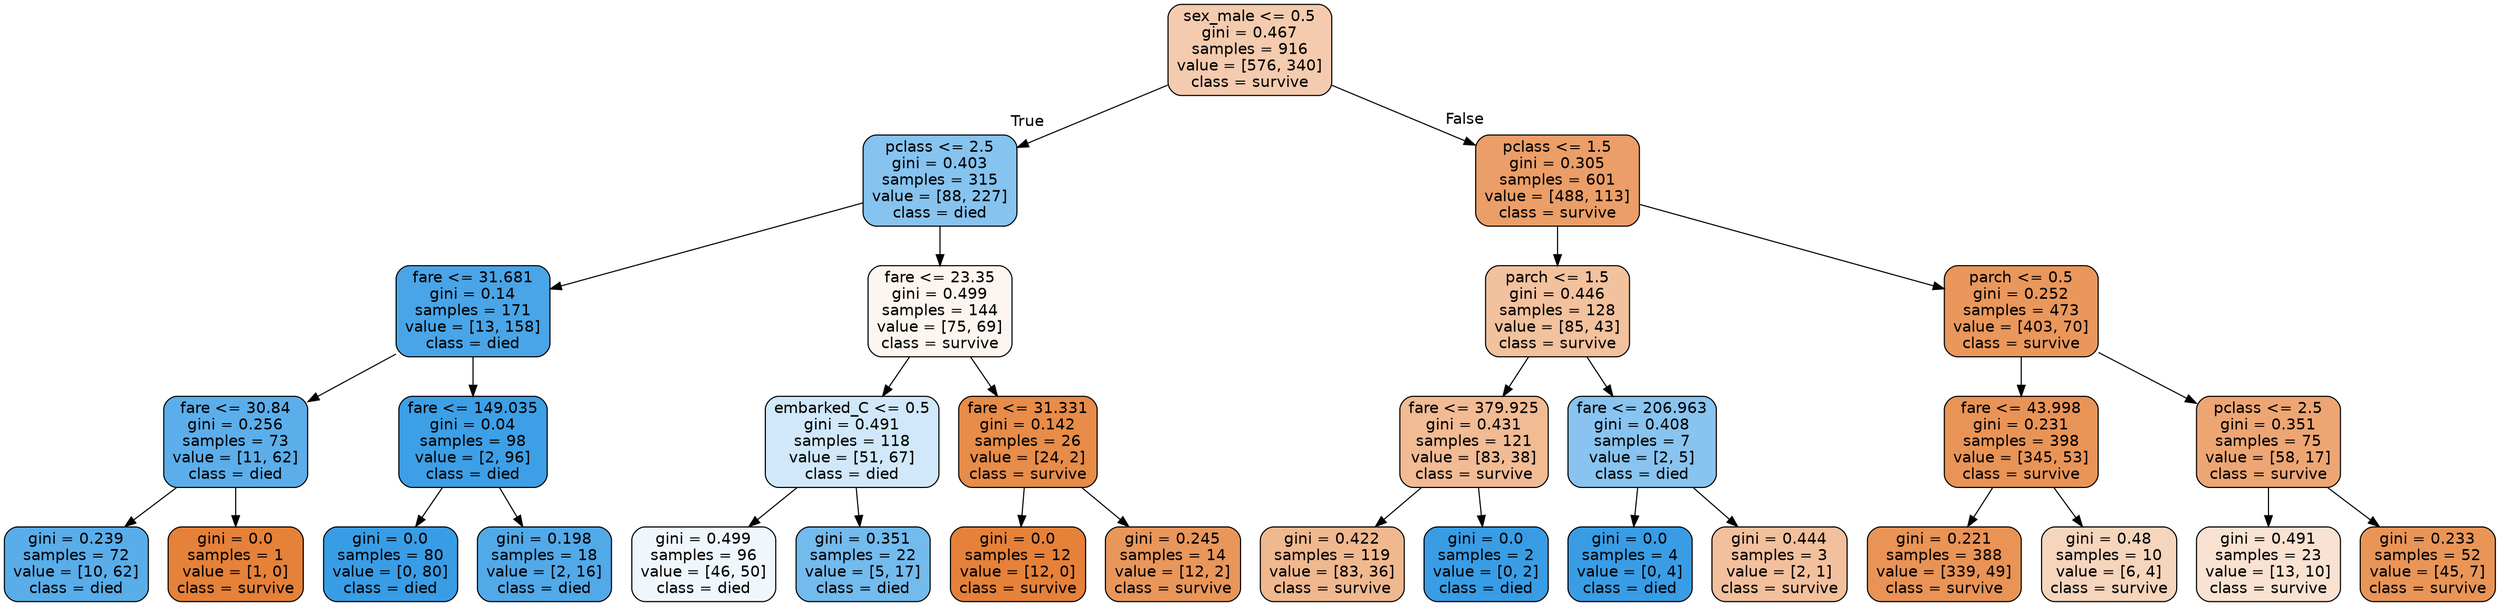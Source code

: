 digraph Tree {
node [shape=box, style="filled, rounded", color="black", fontname=helvetica] ;
edge [fontname=helvetica] ;
0 [label="sex_male <= 0.5\ngini = 0.467\nsamples = 916\nvalue = [576, 340]\nclass = survive", fillcolor="#f4cbae"] ;
1 [label="pclass <= 2.5\ngini = 0.403\nsamples = 315\nvalue = [88, 227]\nclass = died", fillcolor="#86c3ef"] ;
0 -> 1 [labeldistance=2.5, labelangle=45, headlabel="True"] ;
2 [label="fare <= 31.681\ngini = 0.14\nsamples = 171\nvalue = [13, 158]\nclass = died", fillcolor="#49a5e7"] ;
1 -> 2 ;
3 [label="fare <= 30.84\ngini = 0.256\nsamples = 73\nvalue = [11, 62]\nclass = died", fillcolor="#5caeea"] ;
2 -> 3 ;
4 [label="gini = 0.239\nsamples = 72\nvalue = [10, 62]\nclass = died", fillcolor="#59ade9"] ;
3 -> 4 ;
5 [label="gini = 0.0\nsamples = 1\nvalue = [1, 0]\nclass = survive", fillcolor="#e58139"] ;
3 -> 5 ;
6 [label="fare <= 149.035\ngini = 0.04\nsamples = 98\nvalue = [2, 96]\nclass = died", fillcolor="#3d9fe6"] ;
2 -> 6 ;
7 [label="gini = 0.0\nsamples = 80\nvalue = [0, 80]\nclass = died", fillcolor="#399de5"] ;
6 -> 7 ;
8 [label="gini = 0.198\nsamples = 18\nvalue = [2, 16]\nclass = died", fillcolor="#52a9e8"] ;
6 -> 8 ;
9 [label="fare <= 23.35\ngini = 0.499\nsamples = 144\nvalue = [75, 69]\nclass = survive", fillcolor="#fdf5ef"] ;
1 -> 9 ;
10 [label="embarked_C <= 0.5\ngini = 0.491\nsamples = 118\nvalue = [51, 67]\nclass = died", fillcolor="#d0e8f9"] ;
9 -> 10 ;
11 [label="gini = 0.499\nsamples = 96\nvalue = [46, 50]\nclass = died", fillcolor="#eff7fd"] ;
10 -> 11 ;
12 [label="gini = 0.351\nsamples = 22\nvalue = [5, 17]\nclass = died", fillcolor="#73baed"] ;
10 -> 12 ;
13 [label="fare <= 31.331\ngini = 0.142\nsamples = 26\nvalue = [24, 2]\nclass = survive", fillcolor="#e78c49"] ;
9 -> 13 ;
14 [label="gini = 0.0\nsamples = 12\nvalue = [12, 0]\nclass = survive", fillcolor="#e58139"] ;
13 -> 14 ;
15 [label="gini = 0.245\nsamples = 14\nvalue = [12, 2]\nclass = survive", fillcolor="#e9965a"] ;
13 -> 15 ;
16 [label="pclass <= 1.5\ngini = 0.305\nsamples = 601\nvalue = [488, 113]\nclass = survive", fillcolor="#eb9e67"] ;
0 -> 16 [labeldistance=2.5, labelangle=-45, headlabel="False"] ;
17 [label="parch <= 1.5\ngini = 0.446\nsamples = 128\nvalue = [85, 43]\nclass = survive", fillcolor="#f2c19d"] ;
16 -> 17 ;
18 [label="fare <= 379.925\ngini = 0.431\nsamples = 121\nvalue = [83, 38]\nclass = survive", fillcolor="#f1bb94"] ;
17 -> 18 ;
19 [label="gini = 0.422\nsamples = 119\nvalue = [83, 36]\nclass = survive", fillcolor="#f0b88f"] ;
18 -> 19 ;
20 [label="gini = 0.0\nsamples = 2\nvalue = [0, 2]\nclass = died", fillcolor="#399de5"] ;
18 -> 20 ;
21 [label="fare <= 206.963\ngini = 0.408\nsamples = 7\nvalue = [2, 5]\nclass = died", fillcolor="#88c4ef"] ;
17 -> 21 ;
22 [label="gini = 0.0\nsamples = 4\nvalue = [0, 4]\nclass = died", fillcolor="#399de5"] ;
21 -> 22 ;
23 [label="gini = 0.444\nsamples = 3\nvalue = [2, 1]\nclass = survive", fillcolor="#f2c09c"] ;
21 -> 23 ;
24 [label="parch <= 0.5\ngini = 0.252\nsamples = 473\nvalue = [403, 70]\nclass = survive", fillcolor="#ea975b"] ;
16 -> 24 ;
25 [label="fare <= 43.998\ngini = 0.231\nsamples = 398\nvalue = [345, 53]\nclass = survive", fillcolor="#e99457"] ;
24 -> 25 ;
26 [label="gini = 0.221\nsamples = 388\nvalue = [339, 49]\nclass = survive", fillcolor="#e99356"] ;
25 -> 26 ;
27 [label="gini = 0.48\nsamples = 10\nvalue = [6, 4]\nclass = survive", fillcolor="#f6d5bd"] ;
25 -> 27 ;
28 [label="pclass <= 2.5\ngini = 0.351\nsamples = 75\nvalue = [58, 17]\nclass = survive", fillcolor="#eda673"] ;
24 -> 28 ;
29 [label="gini = 0.491\nsamples = 23\nvalue = [13, 10]\nclass = survive", fillcolor="#f9e2d1"] ;
28 -> 29 ;
30 [label="gini = 0.233\nsamples = 52\nvalue = [45, 7]\nclass = survive", fillcolor="#e99558"] ;
28 -> 30 ;
}